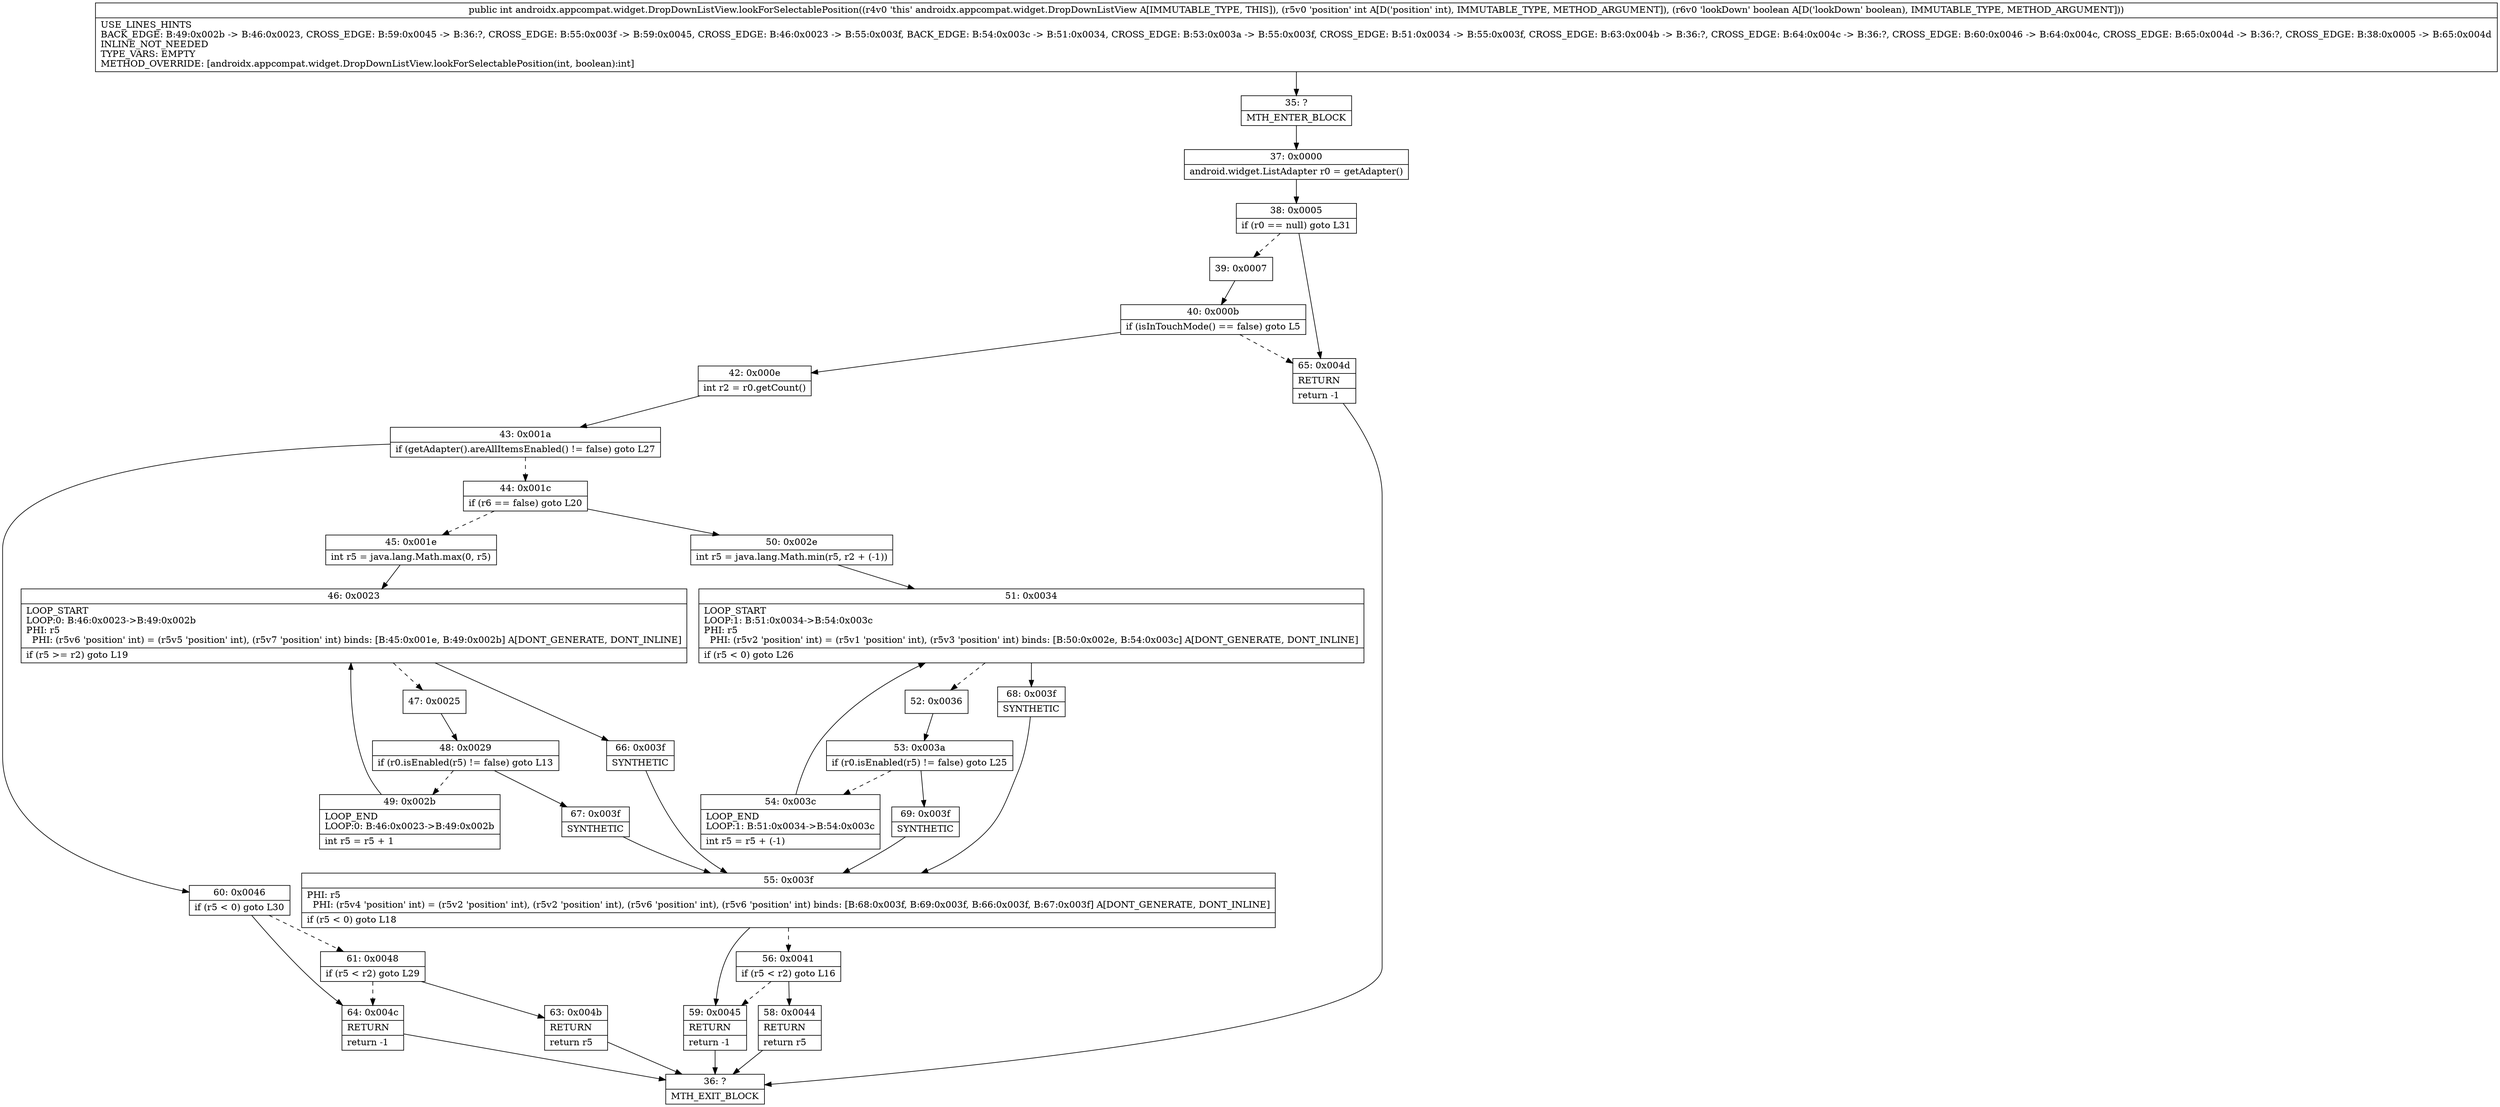 digraph "CFG forandroidx.appcompat.widget.DropDownListView.lookForSelectablePosition(IZ)I" {
Node_35 [shape=record,label="{35\:\ ?|MTH_ENTER_BLOCK\l}"];
Node_37 [shape=record,label="{37\:\ 0x0000|android.widget.ListAdapter r0 = getAdapter()\l}"];
Node_38 [shape=record,label="{38\:\ 0x0005|if (r0 == null) goto L31\l}"];
Node_39 [shape=record,label="{39\:\ 0x0007}"];
Node_40 [shape=record,label="{40\:\ 0x000b|if (isInTouchMode() == false) goto L5\l}"];
Node_42 [shape=record,label="{42\:\ 0x000e|int r2 = r0.getCount()\l}"];
Node_43 [shape=record,label="{43\:\ 0x001a|if (getAdapter().areAllItemsEnabled() != false) goto L27\l}"];
Node_44 [shape=record,label="{44\:\ 0x001c|if (r6 == false) goto L20\l}"];
Node_45 [shape=record,label="{45\:\ 0x001e|int r5 = java.lang.Math.max(0, r5)\l}"];
Node_46 [shape=record,label="{46\:\ 0x0023|LOOP_START\lLOOP:0: B:46:0x0023\-\>B:49:0x002b\lPHI: r5 \l  PHI: (r5v6 'position' int) = (r5v5 'position' int), (r5v7 'position' int) binds: [B:45:0x001e, B:49:0x002b] A[DONT_GENERATE, DONT_INLINE]\l|if (r5 \>= r2) goto L19\l}"];
Node_47 [shape=record,label="{47\:\ 0x0025}"];
Node_48 [shape=record,label="{48\:\ 0x0029|if (r0.isEnabled(r5) != false) goto L13\l}"];
Node_49 [shape=record,label="{49\:\ 0x002b|LOOP_END\lLOOP:0: B:46:0x0023\-\>B:49:0x002b\l|int r5 = r5 + 1\l}"];
Node_67 [shape=record,label="{67\:\ 0x003f|SYNTHETIC\l}"];
Node_55 [shape=record,label="{55\:\ 0x003f|PHI: r5 \l  PHI: (r5v4 'position' int) = (r5v2 'position' int), (r5v2 'position' int), (r5v6 'position' int), (r5v6 'position' int) binds: [B:68:0x003f, B:69:0x003f, B:66:0x003f, B:67:0x003f] A[DONT_GENERATE, DONT_INLINE]\l|if (r5 \< 0) goto L18\l}"];
Node_56 [shape=record,label="{56\:\ 0x0041|if (r5 \< r2) goto L16\l}"];
Node_58 [shape=record,label="{58\:\ 0x0044|RETURN\l|return r5\l}"];
Node_36 [shape=record,label="{36\:\ ?|MTH_EXIT_BLOCK\l}"];
Node_59 [shape=record,label="{59\:\ 0x0045|RETURN\l|return \-1\l}"];
Node_66 [shape=record,label="{66\:\ 0x003f|SYNTHETIC\l}"];
Node_50 [shape=record,label="{50\:\ 0x002e|int r5 = java.lang.Math.min(r5, r2 + (\-1))\l}"];
Node_51 [shape=record,label="{51\:\ 0x0034|LOOP_START\lLOOP:1: B:51:0x0034\-\>B:54:0x003c\lPHI: r5 \l  PHI: (r5v2 'position' int) = (r5v1 'position' int), (r5v3 'position' int) binds: [B:50:0x002e, B:54:0x003c] A[DONT_GENERATE, DONT_INLINE]\l|if (r5 \< 0) goto L26\l}"];
Node_52 [shape=record,label="{52\:\ 0x0036}"];
Node_53 [shape=record,label="{53\:\ 0x003a|if (r0.isEnabled(r5) != false) goto L25\l}"];
Node_54 [shape=record,label="{54\:\ 0x003c|LOOP_END\lLOOP:1: B:51:0x0034\-\>B:54:0x003c\l|int r5 = r5 + (\-1)\l}"];
Node_69 [shape=record,label="{69\:\ 0x003f|SYNTHETIC\l}"];
Node_68 [shape=record,label="{68\:\ 0x003f|SYNTHETIC\l}"];
Node_60 [shape=record,label="{60\:\ 0x0046|if (r5 \< 0) goto L30\l}"];
Node_61 [shape=record,label="{61\:\ 0x0048|if (r5 \< r2) goto L29\l}"];
Node_63 [shape=record,label="{63\:\ 0x004b|RETURN\l|return r5\l}"];
Node_64 [shape=record,label="{64\:\ 0x004c|RETURN\l|return \-1\l}"];
Node_65 [shape=record,label="{65\:\ 0x004d|RETURN\l|return \-1\l}"];
MethodNode[shape=record,label="{public int androidx.appcompat.widget.DropDownListView.lookForSelectablePosition((r4v0 'this' androidx.appcompat.widget.DropDownListView A[IMMUTABLE_TYPE, THIS]), (r5v0 'position' int A[D('position' int), IMMUTABLE_TYPE, METHOD_ARGUMENT]), (r6v0 'lookDown' boolean A[D('lookDown' boolean), IMMUTABLE_TYPE, METHOD_ARGUMENT]))  | USE_LINES_HINTS\lBACK_EDGE: B:49:0x002b \-\> B:46:0x0023, CROSS_EDGE: B:59:0x0045 \-\> B:36:?, CROSS_EDGE: B:55:0x003f \-\> B:59:0x0045, CROSS_EDGE: B:46:0x0023 \-\> B:55:0x003f, BACK_EDGE: B:54:0x003c \-\> B:51:0x0034, CROSS_EDGE: B:53:0x003a \-\> B:55:0x003f, CROSS_EDGE: B:51:0x0034 \-\> B:55:0x003f, CROSS_EDGE: B:63:0x004b \-\> B:36:?, CROSS_EDGE: B:64:0x004c \-\> B:36:?, CROSS_EDGE: B:60:0x0046 \-\> B:64:0x004c, CROSS_EDGE: B:65:0x004d \-\> B:36:?, CROSS_EDGE: B:38:0x0005 \-\> B:65:0x004d\lINLINE_NOT_NEEDED\lTYPE_VARS: EMPTY\lMETHOD_OVERRIDE: [androidx.appcompat.widget.DropDownListView.lookForSelectablePosition(int, boolean):int]\l}"];
MethodNode -> Node_35;Node_35 -> Node_37;
Node_37 -> Node_38;
Node_38 -> Node_39[style=dashed];
Node_38 -> Node_65;
Node_39 -> Node_40;
Node_40 -> Node_42;
Node_40 -> Node_65[style=dashed];
Node_42 -> Node_43;
Node_43 -> Node_44[style=dashed];
Node_43 -> Node_60;
Node_44 -> Node_45[style=dashed];
Node_44 -> Node_50;
Node_45 -> Node_46;
Node_46 -> Node_47[style=dashed];
Node_46 -> Node_66;
Node_47 -> Node_48;
Node_48 -> Node_49[style=dashed];
Node_48 -> Node_67;
Node_49 -> Node_46;
Node_67 -> Node_55;
Node_55 -> Node_56[style=dashed];
Node_55 -> Node_59;
Node_56 -> Node_58;
Node_56 -> Node_59[style=dashed];
Node_58 -> Node_36;
Node_59 -> Node_36;
Node_66 -> Node_55;
Node_50 -> Node_51;
Node_51 -> Node_52[style=dashed];
Node_51 -> Node_68;
Node_52 -> Node_53;
Node_53 -> Node_54[style=dashed];
Node_53 -> Node_69;
Node_54 -> Node_51;
Node_69 -> Node_55;
Node_68 -> Node_55;
Node_60 -> Node_61[style=dashed];
Node_60 -> Node_64;
Node_61 -> Node_63;
Node_61 -> Node_64[style=dashed];
Node_63 -> Node_36;
Node_64 -> Node_36;
Node_65 -> Node_36;
}


